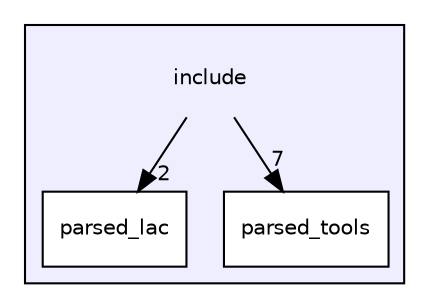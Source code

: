 digraph "include" {
  bgcolor=transparent;
  compound=true
  node [ fontsize="10", fontname="Helvetica"];
  edge [ labelfontsize="10", labelfontname="Helvetica"];
  subgraph clusterdir_d44c64559bbebec7f509842c48db8b23 {
    graph [ bgcolor="#eeeeff", pencolor="black", label="" URL="dir_d44c64559bbebec7f509842c48db8b23.html"];
    dir_d44c64559bbebec7f509842c48db8b23 [shape=plaintext label="include"];
    dir_65593bf93f1e4428cc81baf4bb94349f [shape=box label="parsed_lac" color="black" fillcolor="white" style="filled" URL="dir_65593bf93f1e4428cc81baf4bb94349f.html"];
    dir_8e8448d9aef603b86753e7cb911804a9 [shape=box label="parsed_tools" color="black" fillcolor="white" style="filled" URL="dir_8e8448d9aef603b86753e7cb911804a9.html"];
  }
  dir_d44c64559bbebec7f509842c48db8b23->dir_8e8448d9aef603b86753e7cb911804a9 [headlabel="7", labeldistance=1.5 headhref="dir_000002_000004.html"];
  dir_d44c64559bbebec7f509842c48db8b23->dir_65593bf93f1e4428cc81baf4bb94349f [headlabel="2", labeldistance=1.5 headhref="dir_000002_000003.html"];
}
